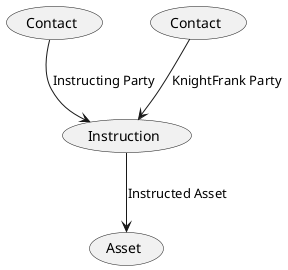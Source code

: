 @startuml Instruction

(Contact) as (ClientParty)
(Contact) as (KfParty)

(ClientParty) --> (Instruction) : Instructing Party
(KfParty) --> (Instruction) : KnightFrank Party
(Instruction) --> (Asset) : Instructed Asset

@enduml